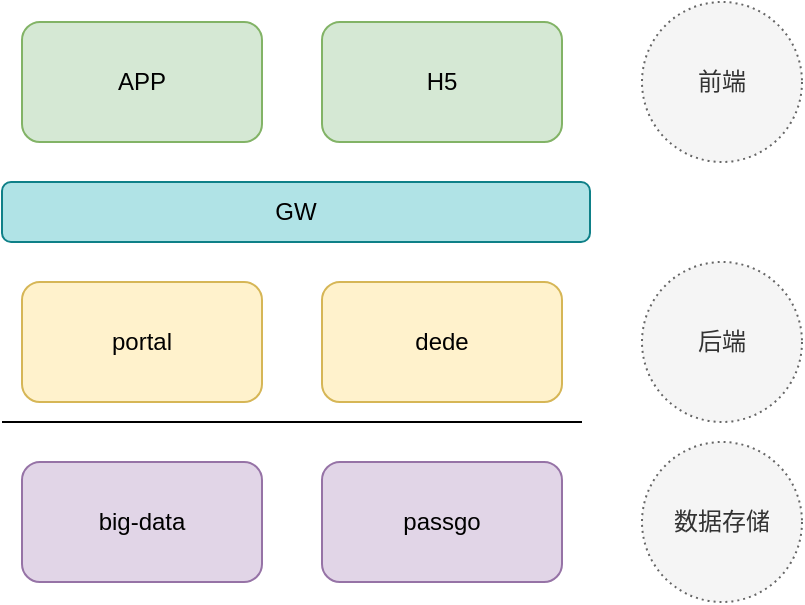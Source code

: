 <mxfile version="13.7.5" type="github">
  <diagram id="8LO7dxqM_osvF6WZbxmr" name="Page-1">
    <mxGraphModel dx="1186" dy="688" grid="1" gridSize="10" guides="1" tooltips="1" connect="1" arrows="1" fold="1" page="1" pageScale="1" pageWidth="827" pageHeight="1169" math="0" shadow="0">
      <root>
        <mxCell id="0" />
        <mxCell id="1" parent="0" />
        <mxCell id="aS1IRjGpazTi5KcFYiZK-1" value="portal" style="rounded=1;whiteSpace=wrap;html=1;fillColor=#fff2cc;strokeColor=#d6b656;" vertex="1" parent="1">
          <mxGeometry x="190" y="300" width="120" height="60" as="geometry" />
        </mxCell>
        <mxCell id="aS1IRjGpazTi5KcFYiZK-6" value="APP" style="rounded=1;whiteSpace=wrap;html=1;fillColor=#d5e8d4;strokeColor=#82b366;" vertex="1" parent="1">
          <mxGeometry x="190" y="170" width="120" height="60" as="geometry" />
        </mxCell>
        <mxCell id="aS1IRjGpazTi5KcFYiZK-7" value="H5" style="rounded=1;whiteSpace=wrap;html=1;fillColor=#d5e8d4;strokeColor=#82b366;" vertex="1" parent="1">
          <mxGeometry x="340" y="170" width="120" height="60" as="geometry" />
        </mxCell>
        <mxCell id="aS1IRjGpazTi5KcFYiZK-8" value="big-data" style="rounded=1;whiteSpace=wrap;html=1;fillColor=#e1d5e7;strokeColor=#9673a6;" vertex="1" parent="1">
          <mxGeometry x="190" y="390" width="120" height="60" as="geometry" />
        </mxCell>
        <mxCell id="aS1IRjGpazTi5KcFYiZK-12" value="GW" style="rounded=1;whiteSpace=wrap;html=1;fillColor=#b0e3e6;strokeColor=#0e8088;" vertex="1" parent="1">
          <mxGeometry x="180" y="250" width="294" height="30" as="geometry" />
        </mxCell>
        <mxCell id="aS1IRjGpazTi5KcFYiZK-13" value="dede" style="rounded=1;whiteSpace=wrap;html=1;fillColor=#fff2cc;strokeColor=#d6b656;" vertex="1" parent="1">
          <mxGeometry x="340" y="300" width="120" height="60" as="geometry" />
        </mxCell>
        <mxCell id="aS1IRjGpazTi5KcFYiZK-14" value="passgo" style="rounded=1;whiteSpace=wrap;html=1;fillColor=#e1d5e7;strokeColor=#9673a6;" vertex="1" parent="1">
          <mxGeometry x="340" y="390" width="120" height="60" as="geometry" />
        </mxCell>
        <mxCell id="aS1IRjGpazTi5KcFYiZK-17" value="" style="endArrow=none;html=1;" edge="1" parent="1">
          <mxGeometry width="50" height="50" relative="1" as="geometry">
            <mxPoint x="180" y="370" as="sourcePoint" />
            <mxPoint x="470" y="370" as="targetPoint" />
          </mxGeometry>
        </mxCell>
        <mxCell id="aS1IRjGpazTi5KcFYiZK-18" value="前端" style="ellipse;whiteSpace=wrap;html=1;dashed=1;dashPattern=1 2;fillColor=#f5f5f5;strokeColor=#666666;fontColor=#333333;" vertex="1" parent="1">
          <mxGeometry x="500" y="160" width="80" height="80" as="geometry" />
        </mxCell>
        <mxCell id="aS1IRjGpazTi5KcFYiZK-19" value="后端" style="ellipse;whiteSpace=wrap;html=1;dashed=1;dashPattern=1 2;fillColor=#f5f5f5;strokeColor=#666666;fontColor=#333333;" vertex="1" parent="1">
          <mxGeometry x="500" y="290" width="80" height="80" as="geometry" />
        </mxCell>
        <mxCell id="aS1IRjGpazTi5KcFYiZK-20" value="数据存储" style="ellipse;whiteSpace=wrap;html=1;dashed=1;dashPattern=1 2;fillColor=#f5f5f5;strokeColor=#666666;fontColor=#333333;" vertex="1" parent="1">
          <mxGeometry x="500" y="380" width="80" height="80" as="geometry" />
        </mxCell>
      </root>
    </mxGraphModel>
  </diagram>
</mxfile>
